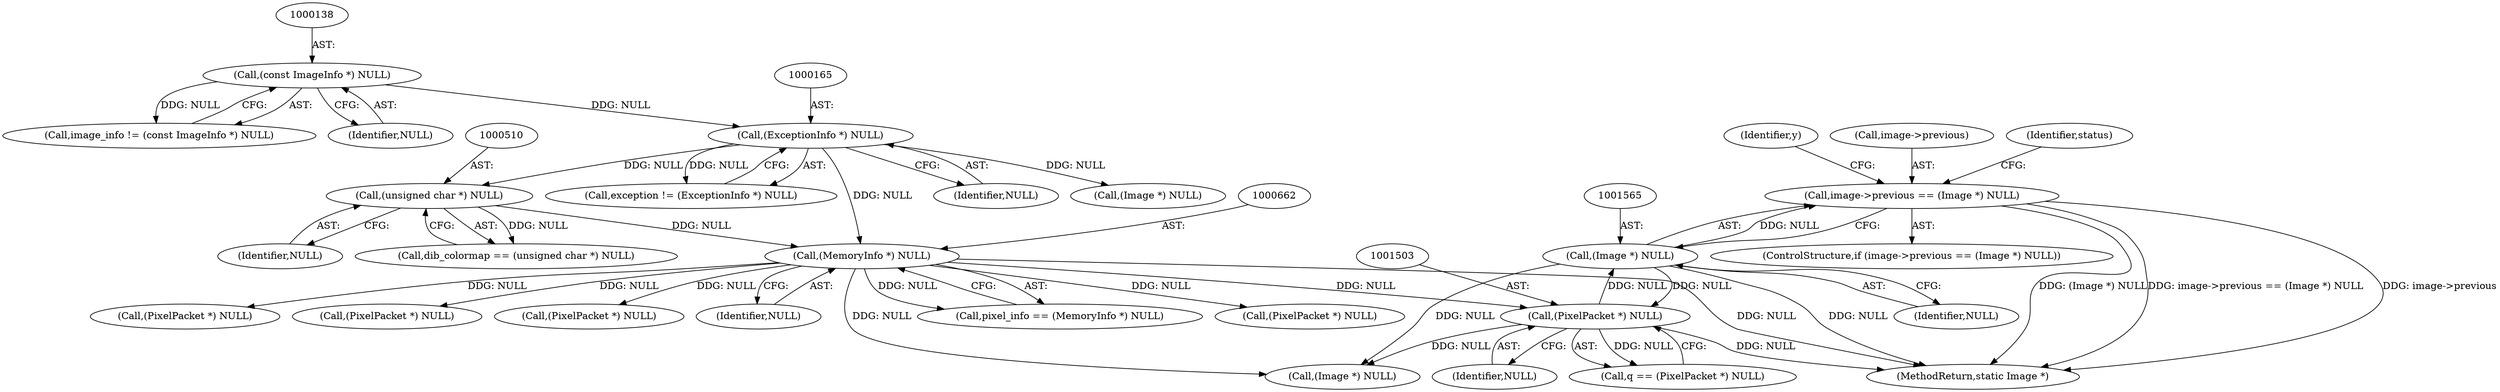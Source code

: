 digraph "0_ImageMagick_f6e9d0d9955e85bdd7540b251cd50d598dacc5e6_10@pointer" {
"1001560" [label="(Call,image->previous == (Image *) NULL)"];
"1001564" [label="(Call,(Image *) NULL)"];
"1001502" [label="(Call,(PixelPacket *) NULL)"];
"1000661" [label="(Call,(MemoryInfo *) NULL)"];
"1000509" [label="(Call,(unsigned char *) NULL)"];
"1000164" [label="(Call,(ExceptionInfo *) NULL)"];
"1000137" [label="(Call,(const ImageInfo *) NULL)"];
"1001502" [label="(Call,(PixelPacket *) NULL)"];
"1000988" [label="(Call,(PixelPacket *) NULL)"];
"1001316" [label="(Call,(PixelPacket *) NULL)"];
"1001625" [label="(Call,(Image *) NULL)"];
"1001564" [label="(Call,(Image *) NULL)"];
"1001473" [label="(Identifier,y)"];
"1001559" [label="(ControlStructure,if (image->previous == (Image *) NULL))"];
"1000137" [label="(Call,(const ImageInfo *) NULL)"];
"1001500" [label="(Call,q == (PixelPacket *) NULL)"];
"1000164" [label="(Call,(ExceptionInfo *) NULL)"];
"1000162" [label="(Call,exception != (ExceptionInfo *) NULL)"];
"1000166" [label="(Identifier,NULL)"];
"1000509" [label="(Call,(unsigned char *) NULL)"];
"1000507" [label="(Call,dib_colormap == (unsigned char *) NULL)"];
"1000194" [label="(Call,(Image *) NULL)"];
"1000663" [label="(Identifier,NULL)"];
"1000511" [label="(Identifier,NULL)"];
"1000135" [label="(Call,image_info != (const ImageInfo *) NULL)"];
"1001561" [label="(Call,image->previous)"];
"1001569" [label="(Identifier,status)"];
"1000659" [label="(Call,pixel_info == (MemoryInfo *) NULL)"];
"1001566" [label="(Identifier,NULL)"];
"1000798" [label="(Call,(PixelPacket *) NULL)"];
"1001560" [label="(Call,image->previous == (Image *) NULL)"];
"1001504" [label="(Identifier,NULL)"];
"1000661" [label="(Call,(MemoryInfo *) NULL)"];
"1001174" [label="(Call,(PixelPacket *) NULL)"];
"1000139" [label="(Identifier,NULL)"];
"1001646" [label="(MethodReturn,static Image *)"];
"1001560" -> "1001559"  [label="AST: "];
"1001560" -> "1001564"  [label="CFG: "];
"1001561" -> "1001560"  [label="AST: "];
"1001564" -> "1001560"  [label="AST: "];
"1001569" -> "1001560"  [label="CFG: "];
"1001473" -> "1001560"  [label="CFG: "];
"1001560" -> "1001646"  [label="DDG: image->previous"];
"1001560" -> "1001646"  [label="DDG: (Image *) NULL"];
"1001560" -> "1001646"  [label="DDG: image->previous == (Image *) NULL"];
"1001564" -> "1001560"  [label="DDG: NULL"];
"1001564" -> "1001566"  [label="CFG: "];
"1001565" -> "1001564"  [label="AST: "];
"1001566" -> "1001564"  [label="AST: "];
"1001564" -> "1001646"  [label="DDG: NULL"];
"1001564" -> "1001502"  [label="DDG: NULL"];
"1001502" -> "1001564"  [label="DDG: NULL"];
"1001564" -> "1001625"  [label="DDG: NULL"];
"1001502" -> "1001500"  [label="AST: "];
"1001502" -> "1001504"  [label="CFG: "];
"1001503" -> "1001502"  [label="AST: "];
"1001504" -> "1001502"  [label="AST: "];
"1001500" -> "1001502"  [label="CFG: "];
"1001502" -> "1001646"  [label="DDG: NULL"];
"1001502" -> "1001500"  [label="DDG: NULL"];
"1000661" -> "1001502"  [label="DDG: NULL"];
"1001502" -> "1001625"  [label="DDG: NULL"];
"1000661" -> "1000659"  [label="AST: "];
"1000661" -> "1000663"  [label="CFG: "];
"1000662" -> "1000661"  [label="AST: "];
"1000663" -> "1000661"  [label="AST: "];
"1000659" -> "1000661"  [label="CFG: "];
"1000661" -> "1001646"  [label="DDG: NULL"];
"1000661" -> "1000659"  [label="DDG: NULL"];
"1000509" -> "1000661"  [label="DDG: NULL"];
"1000164" -> "1000661"  [label="DDG: NULL"];
"1000661" -> "1000798"  [label="DDG: NULL"];
"1000661" -> "1000988"  [label="DDG: NULL"];
"1000661" -> "1001174"  [label="DDG: NULL"];
"1000661" -> "1001316"  [label="DDG: NULL"];
"1000661" -> "1001625"  [label="DDG: NULL"];
"1000509" -> "1000507"  [label="AST: "];
"1000509" -> "1000511"  [label="CFG: "];
"1000510" -> "1000509"  [label="AST: "];
"1000511" -> "1000509"  [label="AST: "];
"1000507" -> "1000509"  [label="CFG: "];
"1000509" -> "1000507"  [label="DDG: NULL"];
"1000164" -> "1000509"  [label="DDG: NULL"];
"1000164" -> "1000162"  [label="AST: "];
"1000164" -> "1000166"  [label="CFG: "];
"1000165" -> "1000164"  [label="AST: "];
"1000166" -> "1000164"  [label="AST: "];
"1000162" -> "1000164"  [label="CFG: "];
"1000164" -> "1000162"  [label="DDG: NULL"];
"1000137" -> "1000164"  [label="DDG: NULL"];
"1000164" -> "1000194"  [label="DDG: NULL"];
"1000137" -> "1000135"  [label="AST: "];
"1000137" -> "1000139"  [label="CFG: "];
"1000138" -> "1000137"  [label="AST: "];
"1000139" -> "1000137"  [label="AST: "];
"1000135" -> "1000137"  [label="CFG: "];
"1000137" -> "1000135"  [label="DDG: NULL"];
}
